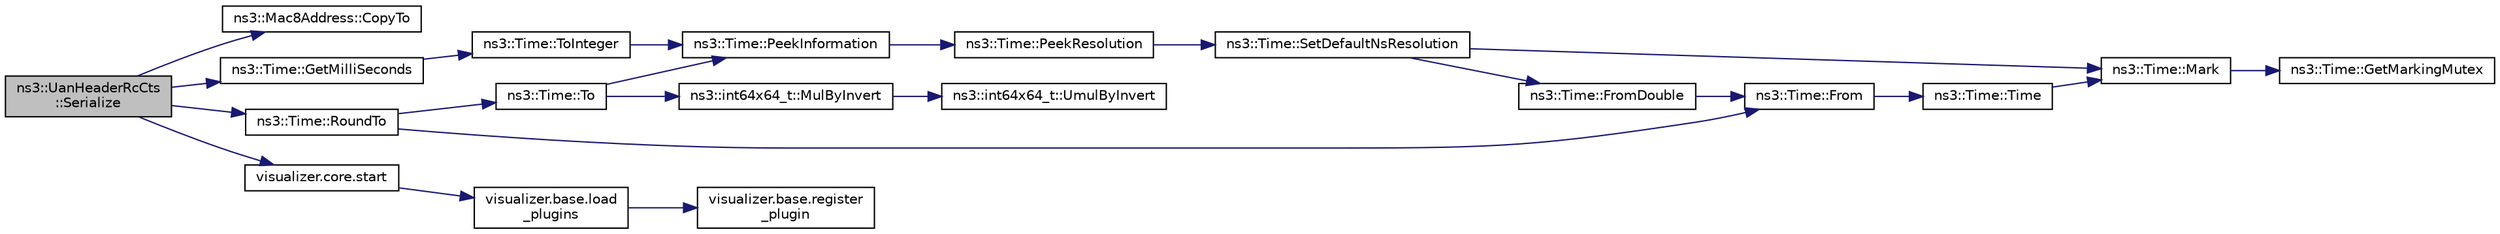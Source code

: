 digraph "ns3::UanHeaderRcCts::Serialize"
{
 // LATEX_PDF_SIZE
  edge [fontname="Helvetica",fontsize="10",labelfontname="Helvetica",labelfontsize="10"];
  node [fontname="Helvetica",fontsize="10",shape=record];
  rankdir="LR";
  Node1 [label="ns3::UanHeaderRcCts\l::Serialize",height=0.2,width=0.4,color="black", fillcolor="grey75", style="filled", fontcolor="black",tooltip=" "];
  Node1 -> Node2 [color="midnightblue",fontsize="10",style="solid",fontname="Helvetica"];
  Node2 [label="ns3::Mac8Address::CopyTo",height=0.2,width=0.4,color="black", fillcolor="white", style="filled",URL="$classns3_1_1_mac8_address.html#aa59d40aa2c1c1d91912c23c5b769c9d7",tooltip="Writes address to buffer parameter."];
  Node1 -> Node3 [color="midnightblue",fontsize="10",style="solid",fontname="Helvetica"];
  Node3 [label="ns3::Time::GetMilliSeconds",height=0.2,width=0.4,color="black", fillcolor="white", style="filled",URL="$classns3_1_1_time.html#ad012aa15ec441ad811a09954f95e4a8d",tooltip="Get an approximation of the time stored in this instance in the indicated unit."];
  Node3 -> Node4 [color="midnightblue",fontsize="10",style="solid",fontname="Helvetica"];
  Node4 [label="ns3::Time::ToInteger",height=0.2,width=0.4,color="black", fillcolor="white", style="filled",URL="$classns3_1_1_time.html#a4bd2d3c8a919e4b57e60692b53db4a61",tooltip="Get the Time value expressed in a particular unit."];
  Node4 -> Node5 [color="midnightblue",fontsize="10",style="solid",fontname="Helvetica"];
  Node5 [label="ns3::Time::PeekInformation",height=0.2,width=0.4,color="black", fillcolor="white", style="filled",URL="$classns3_1_1_time.html#a0b023c55c20582aa7c1781aacf128034",tooltip="Get the Information record for timeUnit for the current Resolution."];
  Node5 -> Node6 [color="midnightblue",fontsize="10",style="solid",fontname="Helvetica"];
  Node6 [label="ns3::Time::PeekResolution",height=0.2,width=0.4,color="black", fillcolor="white", style="filled",URL="$classns3_1_1_time.html#a963e53522278fcbdf1ab9f7adbd0f5d6",tooltip="Get the current Resolution."];
  Node6 -> Node7 [color="midnightblue",fontsize="10",style="solid",fontname="Helvetica"];
  Node7 [label="ns3::Time::SetDefaultNsResolution",height=0.2,width=0.4,color="black", fillcolor="white", style="filled",URL="$classns3_1_1_time.html#a6a872e62f71dfa817fef2c549473d980",tooltip="Set the default resolution."];
  Node7 -> Node8 [color="midnightblue",fontsize="10",style="solid",fontname="Helvetica"];
  Node8 [label="ns3::Time::FromDouble",height=0.2,width=0.4,color="black", fillcolor="white", style="filled",URL="$classns3_1_1_time.html#a60e845f4a74e62495b86356afe604cb4",tooltip="Create a Time equal to value in unit unit."];
  Node8 -> Node9 [color="midnightblue",fontsize="10",style="solid",fontname="Helvetica"];
  Node9 [label="ns3::Time::From",height=0.2,width=0.4,color="black", fillcolor="white", style="filled",URL="$classns3_1_1_time.html#a34e4acc13d0e08cc8cb9cd3b838b9baf",tooltip="Create a Time in the current unit."];
  Node9 -> Node10 [color="midnightblue",fontsize="10",style="solid",fontname="Helvetica"];
  Node10 [label="ns3::Time::Time",height=0.2,width=0.4,color="black", fillcolor="white", style="filled",URL="$classns3_1_1_time.html#a8a39dc1b8cbbd7fe6d940e492d1b925e",tooltip="Default constructor, with value 0."];
  Node10 -> Node11 [color="midnightblue",fontsize="10",style="solid",fontname="Helvetica"];
  Node11 [label="ns3::Time::Mark",height=0.2,width=0.4,color="black", fillcolor="white", style="filled",URL="$classns3_1_1_time.html#aa7eef2a1119c1c4855d99f1e83d44c54",tooltip="Record a Time instance with the MarkedTimes."];
  Node11 -> Node12 [color="midnightblue",fontsize="10",style="solid",fontname="Helvetica"];
  Node12 [label="ns3::Time::GetMarkingMutex",height=0.2,width=0.4,color="black", fillcolor="white", style="filled",URL="$classns3_1_1_time.html#addd8e672203391b3ae98ee475ce05272",tooltip=" "];
  Node7 -> Node11 [color="midnightblue",fontsize="10",style="solid",fontname="Helvetica"];
  Node1 -> Node13 [color="midnightblue",fontsize="10",style="solid",fontname="Helvetica"];
  Node13 [label="ns3::Time::RoundTo",height=0.2,width=0.4,color="black", fillcolor="white", style="filled",URL="$classns3_1_1_time.html#a203a63101bb3c2b31ca4692b0b1cdd50",tooltip="Round a Time to a specific unit."];
  Node13 -> Node9 [color="midnightblue",fontsize="10",style="solid",fontname="Helvetica"];
  Node13 -> Node14 [color="midnightblue",fontsize="10",style="solid",fontname="Helvetica"];
  Node14 [label="ns3::Time::To",height=0.2,width=0.4,color="black", fillcolor="white", style="filled",URL="$classns3_1_1_time.html#a0d851a1d99e3bc29625cc91cbf15e039",tooltip="Get the Time value expressed in a particular unit."];
  Node14 -> Node15 [color="midnightblue",fontsize="10",style="solid",fontname="Helvetica"];
  Node15 [label="ns3::int64x64_t::MulByInvert",height=0.2,width=0.4,color="black", fillcolor="white", style="filled",URL="$classns3_1_1int64x64__t.html#a57c020ccad8624bebf8f1ab8f6bb1e6e",tooltip="Multiply this value by a Q0.128 value, presumably representing an inverse, completing a division oper..."];
  Node15 -> Node16 [color="midnightblue",fontsize="10",style="solid",fontname="Helvetica"];
  Node16 [label="ns3::int64x64_t::UmulByInvert",height=0.2,width=0.4,color="black", fillcolor="white", style="filled",URL="$classns3_1_1int64x64__t.html#a6dfa79f7e54b1abb53c80724a73276af",tooltip="Unsigned multiplication of Q64.64 and Q0.128 values."];
  Node14 -> Node5 [color="midnightblue",fontsize="10",style="solid",fontname="Helvetica"];
  Node1 -> Node17 [color="midnightblue",fontsize="10",style="solid",fontname="Helvetica"];
  Node17 [label="visualizer.core.start",height=0.2,width=0.4,color="black", fillcolor="white", style="filled",URL="$namespacevisualizer_1_1core.html#a2a35e5d8a34af358b508dac8635754e0",tooltip=" "];
  Node17 -> Node18 [color="midnightblue",fontsize="10",style="solid",fontname="Helvetica"];
  Node18 [label="visualizer.base.load\l_plugins",height=0.2,width=0.4,color="black", fillcolor="white", style="filled",URL="$namespacevisualizer_1_1base.html#ad171497a5ff1afe0a73bedaebf35448f",tooltip=" "];
  Node18 -> Node19 [color="midnightblue",fontsize="10",style="solid",fontname="Helvetica"];
  Node19 [label="visualizer.base.register\l_plugin",height=0.2,width=0.4,color="black", fillcolor="white", style="filled",URL="$namespacevisualizer_1_1base.html#a6b0ffcff1e17ec4027496f50177e5b9e",tooltip=" "];
}
